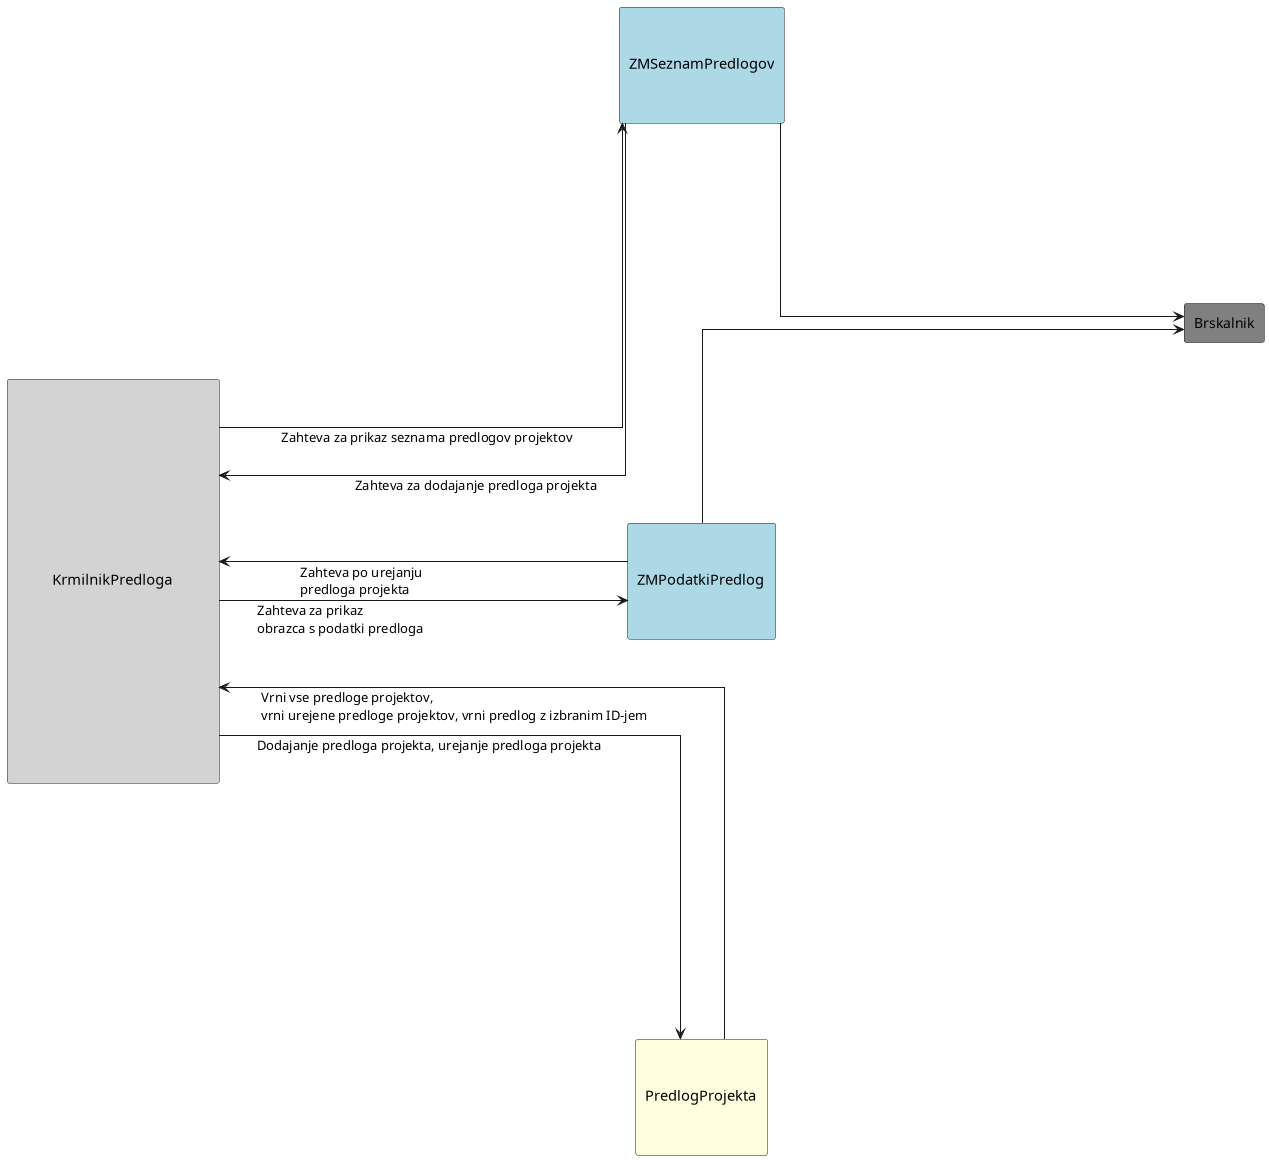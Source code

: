 @startuml
skinparam linetype ortho
skinparam nodesep 400
skinparam ranksep 400
left to right direction
 
agent KrmilnikPredloga #lightGray [
{{
digraph G {
graph [pad=0]
n [fillcolor=lightGray style=filled margin=0 height=4 width=2 shape=plaintext fontname="SansSerif" fontsize=11 label="KrmilnikPredloga"]
}
}}
]
 
agent SeznamPredlogov #lightBlue [
{{
digraph G {
graph [pad=0]
n [fillcolor=lightBlue style=filled margin=0 height=1.0 width=1.0 shape=plaintext fontname="SansSerif" fontsize=11 label="ZMSeznamPredlogov"]
}
}}
]

agent PodatkiPredloga #lightBlue [
{{
digraph G {
graph [pad=0]
n [fillcolor=lightBlue style=filled margin=0 height=1.0 width=1.0 shape=plaintext fontname="SansSerif" fontsize=11 label="ZMPodatkiPredlog"]
}
}}
]

agent PredlogProjekta #lightYellow [
{{
digraph G {
graph [pad=0]
n [fillcolor=lightYellow style=filled margin=0 height=1.0 width=1.0 shape=plaintext fontname="SansSerif" fontsize=11 label="PredlogProjekta"]
}
}}
]

agent Brskalnik #808080

KrmilnikPredloga --> SeznamPredlogov : Zahteva za prikaz seznama predlogov projektov
SeznamPredlogov --> KrmilnikPredloga : Zahteva za dodajanje predloga projekta
KrmilnikPredloga --> PodatkiPredloga: Zahteva za prikaz\lobrazca s podatki predloga
PodatkiPredloga --> KrmilnikPredloga :  Zahteva po urejanju\lpredloga projekta
SeznamPredlogov --> Brskalnik
PodatkiPredloga --> Brskalnik

KrmilnikPredloga --> PredlogProjekta: Dodajanje predloga projekta, urejanje predloga projekta
PredlogProjekta --> KrmilnikPredloga : Vrni vse predloge projektov, \lvrni urejene predloge projektov, vrni predlog z izbranim ID-jem
@enduml
